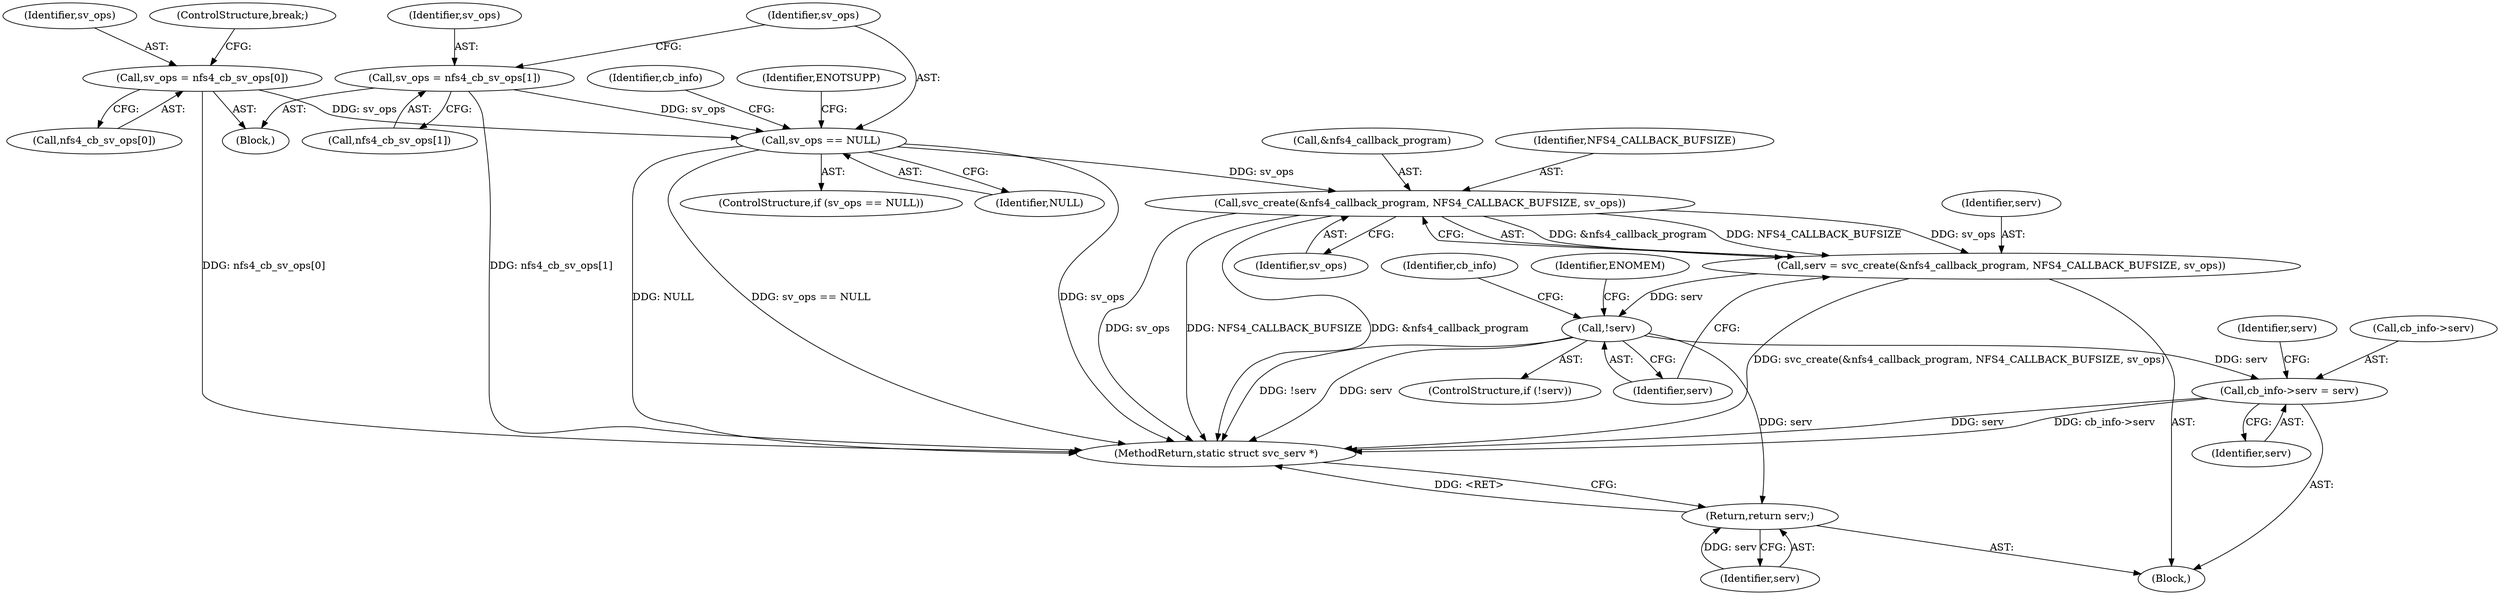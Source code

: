 digraph "1_linux_c70422f760c120480fee4de6c38804c72aa26bc1_4@API" {
"1000159" [label="(Call,svc_create(&nfs4_callback_program, NFS4_CALLBACK_BUFSIZE, sv_ops))"];
"1000146" [label="(Call,sv_ops == NULL)"];
"1000140" [label="(Call,sv_ops = nfs4_cb_sv_ops[1])"];
"1000133" [label="(Call,sv_ops = nfs4_cb_sv_ops[0])"];
"1000157" [label="(Call,serv = svc_create(&nfs4_callback_program, NFS4_CALLBACK_BUFSIZE, sv_ops))"];
"1000165" [label="(Call,!serv)"];
"1000172" [label="(Call,cb_info->serv = serv)"];
"1000184" [label="(Return,return serv;)"];
"1000157" [label="(Call,serv = svc_create(&nfs4_callback_program, NFS4_CALLBACK_BUFSIZE, sv_ops))"];
"1000155" [label="(Identifier,cb_info)"];
"1000174" [label="(Identifier,cb_info)"];
"1000158" [label="(Identifier,serv)"];
"1000148" [label="(Identifier,NULL)"];
"1000159" [label="(Call,svc_create(&nfs4_callback_program, NFS4_CALLBACK_BUFSIZE, sv_ops))"];
"1000138" [label="(ControlStructure,break;)"];
"1000184" [label="(Return,return serv;)"];
"1000186" [label="(MethodReturn,static struct svc_serv *)"];
"1000142" [label="(Call,nfs4_cb_sv_ops[1])"];
"1000185" [label="(Identifier,serv)"];
"1000152" [label="(Identifier,ENOTSUPP)"];
"1000133" [label="(Call,sv_ops = nfs4_cb_sv_ops[0])"];
"1000134" [label="(Identifier,sv_ops)"];
"1000162" [label="(Identifier,NFS4_CALLBACK_BUFSIZE)"];
"1000166" [label="(Identifier,serv)"];
"1000176" [label="(Identifier,serv)"];
"1000140" [label="(Call,sv_ops = nfs4_cb_sv_ops[1])"];
"1000135" [label="(Call,nfs4_cb_sv_ops[0])"];
"1000172" [label="(Call,cb_info->serv = serv)"];
"1000165" [label="(Call,!serv)"];
"1000141" [label="(Identifier,sv_ops)"];
"1000164" [label="(ControlStructure,if (!serv))"];
"1000171" [label="(Identifier,ENOMEM)"];
"1000173" [label="(Call,cb_info->serv)"];
"1000163" [label="(Identifier,sv_ops)"];
"1000106" [label="(Block,)"];
"1000145" [label="(ControlStructure,if (sv_ops == NULL))"];
"1000147" [label="(Identifier,sv_ops)"];
"1000179" [label="(Identifier,serv)"];
"1000160" [label="(Call,&nfs4_callback_program)"];
"1000146" [label="(Call,sv_ops == NULL)"];
"1000131" [label="(Block,)"];
"1000159" -> "1000157"  [label="AST: "];
"1000159" -> "1000163"  [label="CFG: "];
"1000160" -> "1000159"  [label="AST: "];
"1000162" -> "1000159"  [label="AST: "];
"1000163" -> "1000159"  [label="AST: "];
"1000157" -> "1000159"  [label="CFG: "];
"1000159" -> "1000186"  [label="DDG: &nfs4_callback_program"];
"1000159" -> "1000186"  [label="DDG: sv_ops"];
"1000159" -> "1000186"  [label="DDG: NFS4_CALLBACK_BUFSIZE"];
"1000159" -> "1000157"  [label="DDG: &nfs4_callback_program"];
"1000159" -> "1000157"  [label="DDG: NFS4_CALLBACK_BUFSIZE"];
"1000159" -> "1000157"  [label="DDG: sv_ops"];
"1000146" -> "1000159"  [label="DDG: sv_ops"];
"1000146" -> "1000145"  [label="AST: "];
"1000146" -> "1000148"  [label="CFG: "];
"1000147" -> "1000146"  [label="AST: "];
"1000148" -> "1000146"  [label="AST: "];
"1000152" -> "1000146"  [label="CFG: "];
"1000155" -> "1000146"  [label="CFG: "];
"1000146" -> "1000186"  [label="DDG: sv_ops"];
"1000146" -> "1000186"  [label="DDG: NULL"];
"1000146" -> "1000186"  [label="DDG: sv_ops == NULL"];
"1000140" -> "1000146"  [label="DDG: sv_ops"];
"1000133" -> "1000146"  [label="DDG: sv_ops"];
"1000140" -> "1000131"  [label="AST: "];
"1000140" -> "1000142"  [label="CFG: "];
"1000141" -> "1000140"  [label="AST: "];
"1000142" -> "1000140"  [label="AST: "];
"1000147" -> "1000140"  [label="CFG: "];
"1000140" -> "1000186"  [label="DDG: nfs4_cb_sv_ops[1]"];
"1000133" -> "1000131"  [label="AST: "];
"1000133" -> "1000135"  [label="CFG: "];
"1000134" -> "1000133"  [label="AST: "];
"1000135" -> "1000133"  [label="AST: "];
"1000138" -> "1000133"  [label="CFG: "];
"1000133" -> "1000186"  [label="DDG: nfs4_cb_sv_ops[0]"];
"1000157" -> "1000106"  [label="AST: "];
"1000158" -> "1000157"  [label="AST: "];
"1000166" -> "1000157"  [label="CFG: "];
"1000157" -> "1000186"  [label="DDG: svc_create(&nfs4_callback_program, NFS4_CALLBACK_BUFSIZE, sv_ops)"];
"1000157" -> "1000165"  [label="DDG: serv"];
"1000165" -> "1000164"  [label="AST: "];
"1000165" -> "1000166"  [label="CFG: "];
"1000166" -> "1000165"  [label="AST: "];
"1000171" -> "1000165"  [label="CFG: "];
"1000174" -> "1000165"  [label="CFG: "];
"1000165" -> "1000186"  [label="DDG: !serv"];
"1000165" -> "1000186"  [label="DDG: serv"];
"1000165" -> "1000172"  [label="DDG: serv"];
"1000165" -> "1000184"  [label="DDG: serv"];
"1000172" -> "1000106"  [label="AST: "];
"1000172" -> "1000176"  [label="CFG: "];
"1000173" -> "1000172"  [label="AST: "];
"1000176" -> "1000172"  [label="AST: "];
"1000179" -> "1000172"  [label="CFG: "];
"1000172" -> "1000186"  [label="DDG: serv"];
"1000172" -> "1000186"  [label="DDG: cb_info->serv"];
"1000184" -> "1000106"  [label="AST: "];
"1000184" -> "1000185"  [label="CFG: "];
"1000185" -> "1000184"  [label="AST: "];
"1000186" -> "1000184"  [label="CFG: "];
"1000184" -> "1000186"  [label="DDG: <RET>"];
"1000185" -> "1000184"  [label="DDG: serv"];
}
